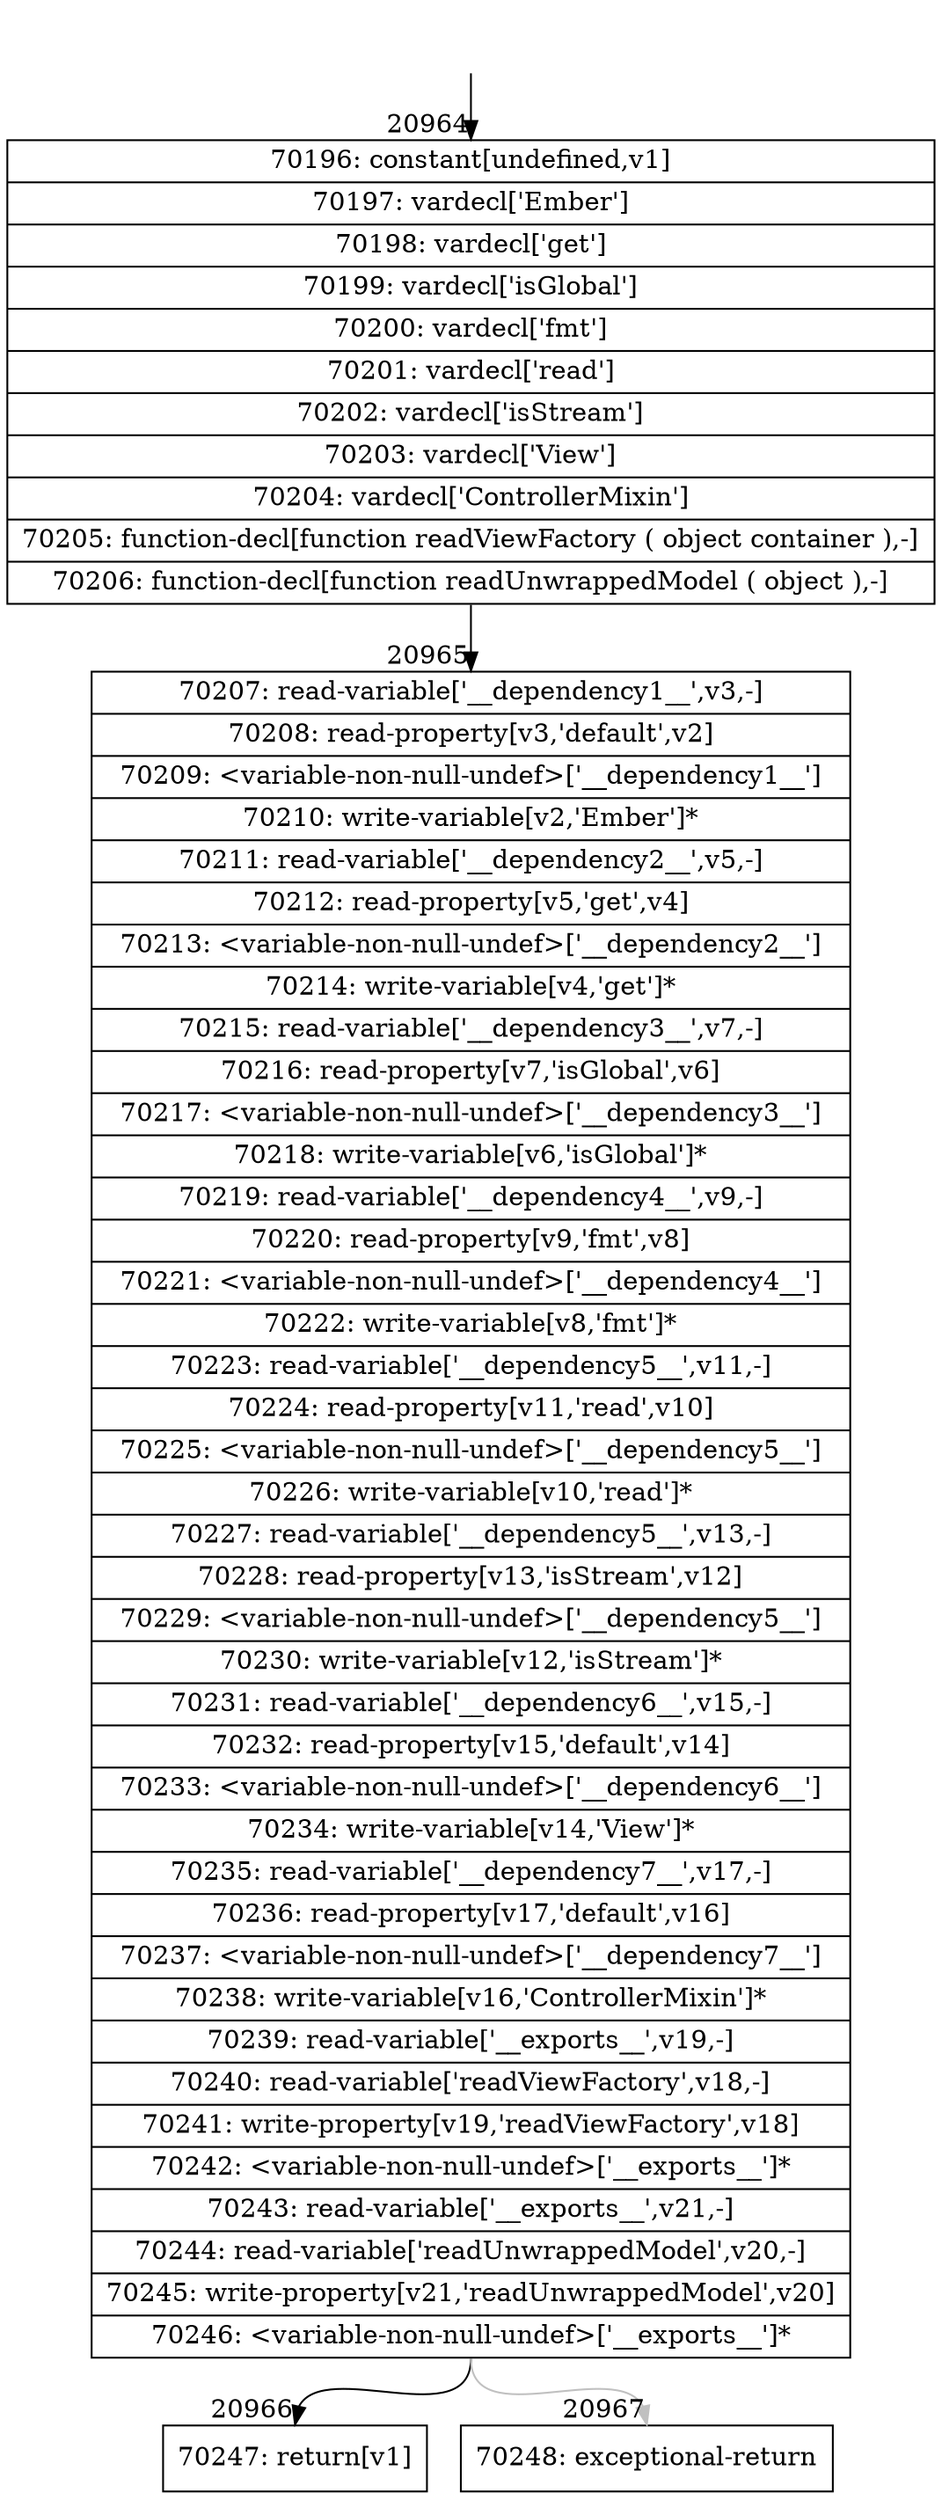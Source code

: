 digraph {
rankdir="TD"
BB_entry1829[shape=none,label=""];
BB_entry1829 -> BB20964 [tailport=s, headport=n, headlabel="    20964"]
BB20964 [shape=record label="{70196: constant[undefined,v1]|70197: vardecl['Ember']|70198: vardecl['get']|70199: vardecl['isGlobal']|70200: vardecl['fmt']|70201: vardecl['read']|70202: vardecl['isStream']|70203: vardecl['View']|70204: vardecl['ControllerMixin']|70205: function-decl[function readViewFactory ( object container ),-]|70206: function-decl[function readUnwrappedModel ( object ),-]}" ] 
BB20964 -> BB20965 [tailport=s, headport=n, headlabel="      20965"]
BB20965 [shape=record label="{70207: read-variable['__dependency1__',v3,-]|70208: read-property[v3,'default',v2]|70209: \<variable-non-null-undef\>['__dependency1__']|70210: write-variable[v2,'Ember']*|70211: read-variable['__dependency2__',v5,-]|70212: read-property[v5,'get',v4]|70213: \<variable-non-null-undef\>['__dependency2__']|70214: write-variable[v4,'get']*|70215: read-variable['__dependency3__',v7,-]|70216: read-property[v7,'isGlobal',v6]|70217: \<variable-non-null-undef\>['__dependency3__']|70218: write-variable[v6,'isGlobal']*|70219: read-variable['__dependency4__',v9,-]|70220: read-property[v9,'fmt',v8]|70221: \<variable-non-null-undef\>['__dependency4__']|70222: write-variable[v8,'fmt']*|70223: read-variable['__dependency5__',v11,-]|70224: read-property[v11,'read',v10]|70225: \<variable-non-null-undef\>['__dependency5__']|70226: write-variable[v10,'read']*|70227: read-variable['__dependency5__',v13,-]|70228: read-property[v13,'isStream',v12]|70229: \<variable-non-null-undef\>['__dependency5__']|70230: write-variable[v12,'isStream']*|70231: read-variable['__dependency6__',v15,-]|70232: read-property[v15,'default',v14]|70233: \<variable-non-null-undef\>['__dependency6__']|70234: write-variable[v14,'View']*|70235: read-variable['__dependency7__',v17,-]|70236: read-property[v17,'default',v16]|70237: \<variable-non-null-undef\>['__dependency7__']|70238: write-variable[v16,'ControllerMixin']*|70239: read-variable['__exports__',v19,-]|70240: read-variable['readViewFactory',v18,-]|70241: write-property[v19,'readViewFactory',v18]|70242: \<variable-non-null-undef\>['__exports__']*|70243: read-variable['__exports__',v21,-]|70244: read-variable['readUnwrappedModel',v20,-]|70245: write-property[v21,'readUnwrappedModel',v20]|70246: \<variable-non-null-undef\>['__exports__']*}" ] 
BB20965 -> BB20966 [tailport=s, headport=n, headlabel="      20966"]
BB20965 -> BB20967 [tailport=s, headport=n, color=gray, headlabel="      20967"]
BB20966 [shape=record label="{70247: return[v1]}" ] 
BB20967 [shape=record label="{70248: exceptional-return}" ] 
//#$~ 39353
}
